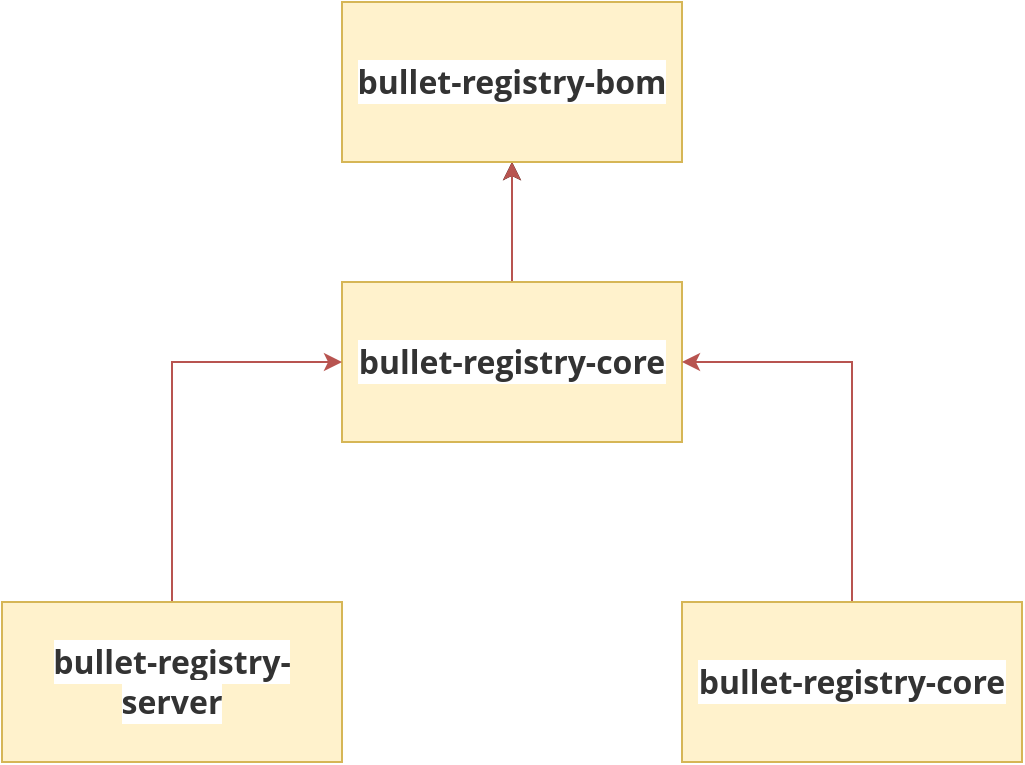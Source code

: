 <mxfile version="13.8.6" type="github"><diagram id="DwLsM6SEO4JlxAhH2fhd" name="Page-1"><mxGraphModel dx="1166" dy="649" grid="1" gridSize="10" guides="1" tooltips="1" connect="1" arrows="1" fold="1" page="1" pageScale="1" pageWidth="1169" pageHeight="1654" math="0" shadow="0"><root><mxCell id="0"/><mxCell id="1" parent="0"/><mxCell id="bLC8rlSxzWyXkpNF40kv-11" style="edgeStyle=orthogonalEdgeStyle;rounded=0;orthogonalLoop=1;jettySize=auto;html=1;exitX=0.5;exitY=0;exitDx=0;exitDy=0;entryX=0.5;entryY=1;entryDx=0;entryDy=0;" edge="1" parent="1" source="bLC8rlSxzWyXkpNF40kv-1" target="bLC8rlSxzWyXkpNF40kv-10"><mxGeometry relative="1" as="geometry"/></mxCell><mxCell id="bLC8rlSxzWyXkpNF40kv-12" value="" style="edgeStyle=orthogonalEdgeStyle;rounded=0;orthogonalLoop=1;jettySize=auto;html=1;fillColor=#f8cecc;strokeColor=#b85450;" edge="1" parent="1" source="bLC8rlSxzWyXkpNF40kv-1" target="bLC8rlSxzWyXkpNF40kv-10"><mxGeometry relative="1" as="geometry"/></mxCell><mxCell id="bLC8rlSxzWyXkpNF40kv-1" value="&lt;span style=&quot;color: rgb(51 , 51 , 51) ; font-family: &amp;#34;open sans&amp;#34; , &amp;#34;clear sans&amp;#34; , &amp;#34;helvetica neue&amp;#34; , &amp;#34;helvetica&amp;#34; , &amp;#34;arial&amp;#34; , sans-serif ; font-size: 16px ; text-align: left ; background-color: rgb(255 , 255 , 255)&quot;&gt;&lt;b&gt;bullet-registry-core&lt;/b&gt;&lt;/span&gt;" style="rounded=0;whiteSpace=wrap;html=1;fillColor=#fff2cc;strokeColor=#d6b656;" vertex="1" parent="1"><mxGeometry x="490" y="150" width="170" height="80" as="geometry"/></mxCell><mxCell id="bLC8rlSxzWyXkpNF40kv-8" style="edgeStyle=orthogonalEdgeStyle;rounded=0;orthogonalLoop=1;jettySize=auto;html=1;entryX=0;entryY=0.5;entryDx=0;entryDy=0;fillColor=#f8cecc;strokeColor=#b85450;" edge="1" parent="1" source="bLC8rlSxzWyXkpNF40kv-3" target="bLC8rlSxzWyXkpNF40kv-1"><mxGeometry relative="1" as="geometry"><Array as="points"><mxPoint x="405" y="190"/></Array></mxGeometry></mxCell><mxCell id="bLC8rlSxzWyXkpNF40kv-3" value="&lt;span style=&quot;color: rgb(51 , 51 , 51) ; font-family: &amp;#34;open sans&amp;#34; , &amp;#34;clear sans&amp;#34; , &amp;#34;helvetica neue&amp;#34; , &amp;#34;helvetica&amp;#34; , &amp;#34;arial&amp;#34; , sans-serif ; font-size: 16px ; text-align: left ; background-color: rgb(255 , 255 , 255)&quot;&gt;&lt;b&gt;bullet-registry-server&lt;/b&gt;&lt;/span&gt;" style="rounded=0;whiteSpace=wrap;html=1;fillColor=#fff2cc;strokeColor=#d6b656;" vertex="1" parent="1"><mxGeometry x="320" y="310" width="170" height="80" as="geometry"/></mxCell><mxCell id="bLC8rlSxzWyXkpNF40kv-9" style="edgeStyle=orthogonalEdgeStyle;rounded=0;orthogonalLoop=1;jettySize=auto;html=1;entryX=1;entryY=0.5;entryDx=0;entryDy=0;fillColor=#f8cecc;strokeColor=#b85450;" edge="1" parent="1" source="bLC8rlSxzWyXkpNF40kv-4" target="bLC8rlSxzWyXkpNF40kv-1"><mxGeometry relative="1" as="geometry"><Array as="points"><mxPoint x="745" y="190"/></Array></mxGeometry></mxCell><mxCell id="bLC8rlSxzWyXkpNF40kv-4" value="&lt;span style=&quot;color: rgb(51 , 51 , 51) ; font-family: &amp;#34;open sans&amp;#34; , &amp;#34;clear sans&amp;#34; , &amp;#34;helvetica neue&amp;#34; , &amp;#34;helvetica&amp;#34; , &amp;#34;arial&amp;#34; , sans-serif ; font-size: 16px ; text-align: left ; background-color: rgb(255 , 255 , 255)&quot;&gt;&lt;b&gt;bullet-registry-core&lt;/b&gt;&lt;/span&gt;" style="rounded=0;whiteSpace=wrap;html=1;fillColor=#fff2cc;strokeColor=#d6b656;" vertex="1" parent="1"><mxGeometry x="660" y="310" width="170" height="80" as="geometry"/></mxCell><mxCell id="bLC8rlSxzWyXkpNF40kv-10" value="&lt;span style=&quot;color: rgb(51 , 51 , 51) ; font-family: &amp;#34;open sans&amp;#34; , &amp;#34;clear sans&amp;#34; , &amp;#34;helvetica neue&amp;#34; , &amp;#34;helvetica&amp;#34; , &amp;#34;arial&amp;#34; , sans-serif ; font-size: 16px ; text-align: left ; background-color: rgb(255 , 255 , 255)&quot;&gt;&lt;b&gt;bullet-registry-bom&lt;/b&gt;&lt;/span&gt;" style="rounded=0;whiteSpace=wrap;html=1;fillColor=#fff2cc;strokeColor=#d6b656;" vertex="1" parent="1"><mxGeometry x="490" y="10" width="170" height="80" as="geometry"/></mxCell></root></mxGraphModel></diagram></mxfile>